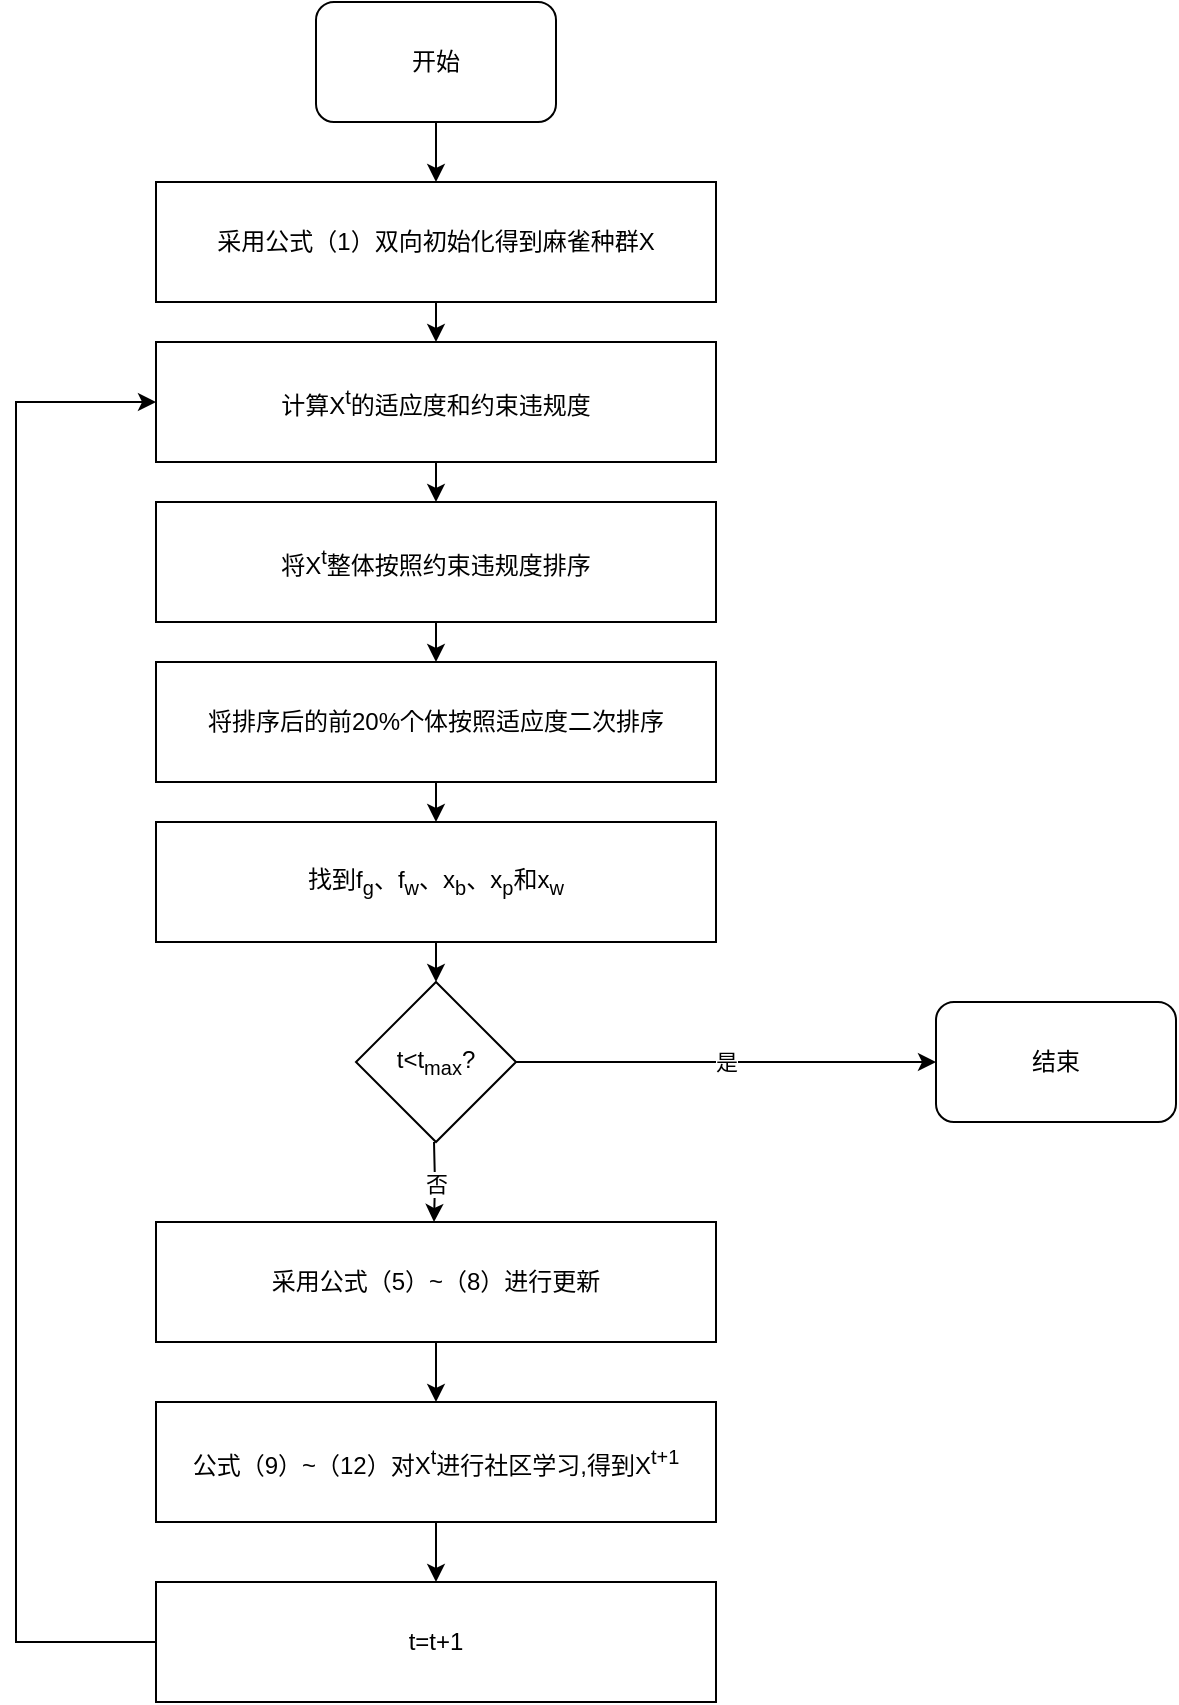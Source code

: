 <mxfile version="20.7.4" type="github">
  <diagram id="6a731a19-8d31-9384-78a2-239565b7b9f0" name="Page-1">
    <mxGraphModel dx="1203" dy="1036" grid="1" gridSize="10" guides="1" tooltips="1" connect="1" arrows="1" fold="1" page="1" pageScale="1" pageWidth="1169" pageHeight="827" background="none" math="0" shadow="0">
      <root>
        <mxCell id="0" />
        <mxCell id="1" parent="0" />
        <mxCell id="CUs4rStnzdPTpRsURDmQ-59" style="edgeStyle=orthogonalEdgeStyle;rounded=0;orthogonalLoop=1;jettySize=auto;html=1;exitX=0.5;exitY=1;exitDx=0;exitDy=0;entryX=0.5;entryY=0;entryDx=0;entryDy=0;" parent="1" source="CUs4rStnzdPTpRsURDmQ-56" target="CUs4rStnzdPTpRsURDmQ-58" edge="1">
          <mxGeometry relative="1" as="geometry" />
        </mxCell>
        <mxCell id="CUs4rStnzdPTpRsURDmQ-56" value="开始" style="rounded=1;whiteSpace=wrap;html=1;" parent="1" vertex="1">
          <mxGeometry x="250" y="190" width="120" height="60" as="geometry" />
        </mxCell>
        <mxCell id="CUs4rStnzdPTpRsURDmQ-70" style="edgeStyle=orthogonalEdgeStyle;rounded=0;orthogonalLoop=1;jettySize=auto;html=1;exitX=0.5;exitY=1;exitDx=0;exitDy=0;entryX=0.5;entryY=0;entryDx=0;entryDy=0;" parent="1" source="CUs4rStnzdPTpRsURDmQ-58" target="CUs4rStnzdPTpRsURDmQ-60" edge="1">
          <mxGeometry relative="1" as="geometry" />
        </mxCell>
        <mxCell id="CUs4rStnzdPTpRsURDmQ-58" value="采用公式（1）双向初始化得到麻雀种群X" style="rounded=0;whiteSpace=wrap;html=1;" parent="1" vertex="1">
          <mxGeometry x="170" y="280" width="280" height="60" as="geometry" />
        </mxCell>
        <mxCell id="CUs4rStnzdPTpRsURDmQ-71" style="edgeStyle=orthogonalEdgeStyle;rounded=0;orthogonalLoop=1;jettySize=auto;html=1;exitX=0.5;exitY=1;exitDx=0;exitDy=0;entryX=0.5;entryY=0;entryDx=0;entryDy=0;" parent="1" source="CUs4rStnzdPTpRsURDmQ-60" target="CUs4rStnzdPTpRsURDmQ-61" edge="1">
          <mxGeometry relative="1" as="geometry" />
        </mxCell>
        <mxCell id="CUs4rStnzdPTpRsURDmQ-60" value="计算X&lt;sup&gt;t&lt;/sup&gt;的适应度和约束违规度" style="rounded=0;whiteSpace=wrap;html=1;" parent="1" vertex="1">
          <mxGeometry x="170" y="360" width="280" height="60" as="geometry" />
        </mxCell>
        <mxCell id="CUs4rStnzdPTpRsURDmQ-72" style="edgeStyle=orthogonalEdgeStyle;rounded=0;orthogonalLoop=1;jettySize=auto;html=1;exitX=0.5;exitY=1;exitDx=0;exitDy=0;entryX=0.5;entryY=0;entryDx=0;entryDy=0;" parent="1" source="CUs4rStnzdPTpRsURDmQ-61" target="CUs4rStnzdPTpRsURDmQ-62" edge="1">
          <mxGeometry relative="1" as="geometry" />
        </mxCell>
        <mxCell id="CUs4rStnzdPTpRsURDmQ-61" value="将X&lt;sup&gt;t&lt;/sup&gt;整体按照约束违规度排序" style="rounded=0;whiteSpace=wrap;html=1;" parent="1" vertex="1">
          <mxGeometry x="170" y="440" width="280" height="60" as="geometry" />
        </mxCell>
        <mxCell id="CUs4rStnzdPTpRsURDmQ-74" style="edgeStyle=orthogonalEdgeStyle;rounded=0;orthogonalLoop=1;jettySize=auto;html=1;exitX=0.5;exitY=1;exitDx=0;exitDy=0;entryX=0.5;entryY=0;entryDx=0;entryDy=0;" parent="1" source="CUs4rStnzdPTpRsURDmQ-62" target="CUs4rStnzdPTpRsURDmQ-63" edge="1">
          <mxGeometry relative="1" as="geometry" />
        </mxCell>
        <mxCell id="CUs4rStnzdPTpRsURDmQ-62" value="将排序后的前20%个体按照适应度二次排序" style="rounded=0;whiteSpace=wrap;html=1;" parent="1" vertex="1">
          <mxGeometry x="170" y="520" width="280" height="60" as="geometry" />
        </mxCell>
        <mxCell id="CUs4rStnzdPTpRsURDmQ-75" style="edgeStyle=orthogonalEdgeStyle;rounded=0;orthogonalLoop=1;jettySize=auto;html=1;exitX=0.5;exitY=1;exitDx=0;exitDy=0;entryX=0.5;entryY=0;entryDx=0;entryDy=0;" parent="1" source="CUs4rStnzdPTpRsURDmQ-63" target="CUs4rStnzdPTpRsURDmQ-65" edge="1">
          <mxGeometry relative="1" as="geometry" />
        </mxCell>
        <mxCell id="CUs4rStnzdPTpRsURDmQ-63" value="找到f&lt;sub&gt;g&lt;/sub&gt;、f&lt;sub&gt;w&lt;/sub&gt;、x&lt;sub&gt;b&lt;/sub&gt;、x&lt;sub&gt;p&lt;/sub&gt;和x&lt;sub&gt;w&lt;/sub&gt;" style="rounded=0;whiteSpace=wrap;html=1;" parent="1" vertex="1">
          <mxGeometry x="170" y="600" width="280" height="60" as="geometry" />
        </mxCell>
        <mxCell id="CUs4rStnzdPTpRsURDmQ-76" value="否" style="edgeStyle=orthogonalEdgeStyle;rounded=0;orthogonalLoop=1;jettySize=auto;html=1;exitX=0.5;exitY=1;exitDx=0;exitDy=0;entryX=0.5;entryY=0;entryDx=0;entryDy=0;" parent="1" edge="1">
          <mxGeometry relative="1" as="geometry">
            <mxPoint x="309" y="760" as="sourcePoint" />
            <mxPoint x="309" y="800" as="targetPoint" />
          </mxGeometry>
        </mxCell>
        <mxCell id="CUs4rStnzdPTpRsURDmQ-80" value="是" style="edgeStyle=orthogonalEdgeStyle;rounded=0;orthogonalLoop=1;jettySize=auto;html=1;exitX=1;exitY=0.5;exitDx=0;exitDy=0;" parent="1" source="CUs4rStnzdPTpRsURDmQ-65" target="CUs4rStnzdPTpRsURDmQ-69" edge="1">
          <mxGeometry relative="1" as="geometry" />
        </mxCell>
        <mxCell id="CUs4rStnzdPTpRsURDmQ-65" value="t&amp;lt;t&lt;sub&gt;max&lt;/sub&gt;?" style="rhombus;whiteSpace=wrap;html=1;" parent="1" vertex="1">
          <mxGeometry x="270" y="680" width="80" height="80" as="geometry" />
        </mxCell>
        <mxCell id="CUs4rStnzdPTpRsURDmQ-77" style="edgeStyle=orthogonalEdgeStyle;rounded=0;orthogonalLoop=1;jettySize=auto;html=1;exitX=0.5;exitY=1;exitDx=0;exitDy=0;entryX=0.5;entryY=0;entryDx=0;entryDy=0;" parent="1" source="CUs4rStnzdPTpRsURDmQ-66" target="CUs4rStnzdPTpRsURDmQ-67" edge="1">
          <mxGeometry relative="1" as="geometry" />
        </mxCell>
        <mxCell id="CUs4rStnzdPTpRsURDmQ-66" value="采用公式（5）~（8）进行更新" style="rounded=0;whiteSpace=wrap;html=1;" parent="1" vertex="1">
          <mxGeometry x="170" y="800" width="280" height="60" as="geometry" />
        </mxCell>
        <mxCell id="CUs4rStnzdPTpRsURDmQ-78" style="edgeStyle=orthogonalEdgeStyle;rounded=0;orthogonalLoop=1;jettySize=auto;html=1;exitX=0.5;exitY=1;exitDx=0;exitDy=0;entryX=0.5;entryY=0;entryDx=0;entryDy=0;" parent="1" source="CUs4rStnzdPTpRsURDmQ-67" target="CUs4rStnzdPTpRsURDmQ-68" edge="1">
          <mxGeometry relative="1" as="geometry" />
        </mxCell>
        <mxCell id="CUs4rStnzdPTpRsURDmQ-67" value="公式（9）~（12）对X&lt;sup&gt;t&lt;/sup&gt;进行社区学习,得到X&lt;sup&gt;t+1&lt;/sup&gt;" style="rounded=0;whiteSpace=wrap;html=1;" parent="1" vertex="1">
          <mxGeometry x="170" y="890" width="280" height="60" as="geometry" />
        </mxCell>
        <mxCell id="CUs4rStnzdPTpRsURDmQ-81" style="edgeStyle=orthogonalEdgeStyle;rounded=0;orthogonalLoop=1;jettySize=auto;html=1;exitX=0;exitY=0.5;exitDx=0;exitDy=0;entryX=0;entryY=0.5;entryDx=0;entryDy=0;" parent="1" source="CUs4rStnzdPTpRsURDmQ-68" target="CUs4rStnzdPTpRsURDmQ-60" edge="1">
          <mxGeometry relative="1" as="geometry">
            <Array as="points">
              <mxPoint x="100" y="1010" />
              <mxPoint x="100" y="390" />
            </Array>
          </mxGeometry>
        </mxCell>
        <mxCell id="CUs4rStnzdPTpRsURDmQ-68" value="t=t+1" style="rounded=0;whiteSpace=wrap;html=1;" parent="1" vertex="1">
          <mxGeometry x="170" y="980" width="280" height="60" as="geometry" />
        </mxCell>
        <mxCell id="CUs4rStnzdPTpRsURDmQ-69" value="结束" style="rounded=1;whiteSpace=wrap;html=1;align=center;" parent="1" vertex="1">
          <mxGeometry x="560" y="690" width="120" height="60" as="geometry" />
        </mxCell>
      </root>
    </mxGraphModel>
  </diagram>
</mxfile>
